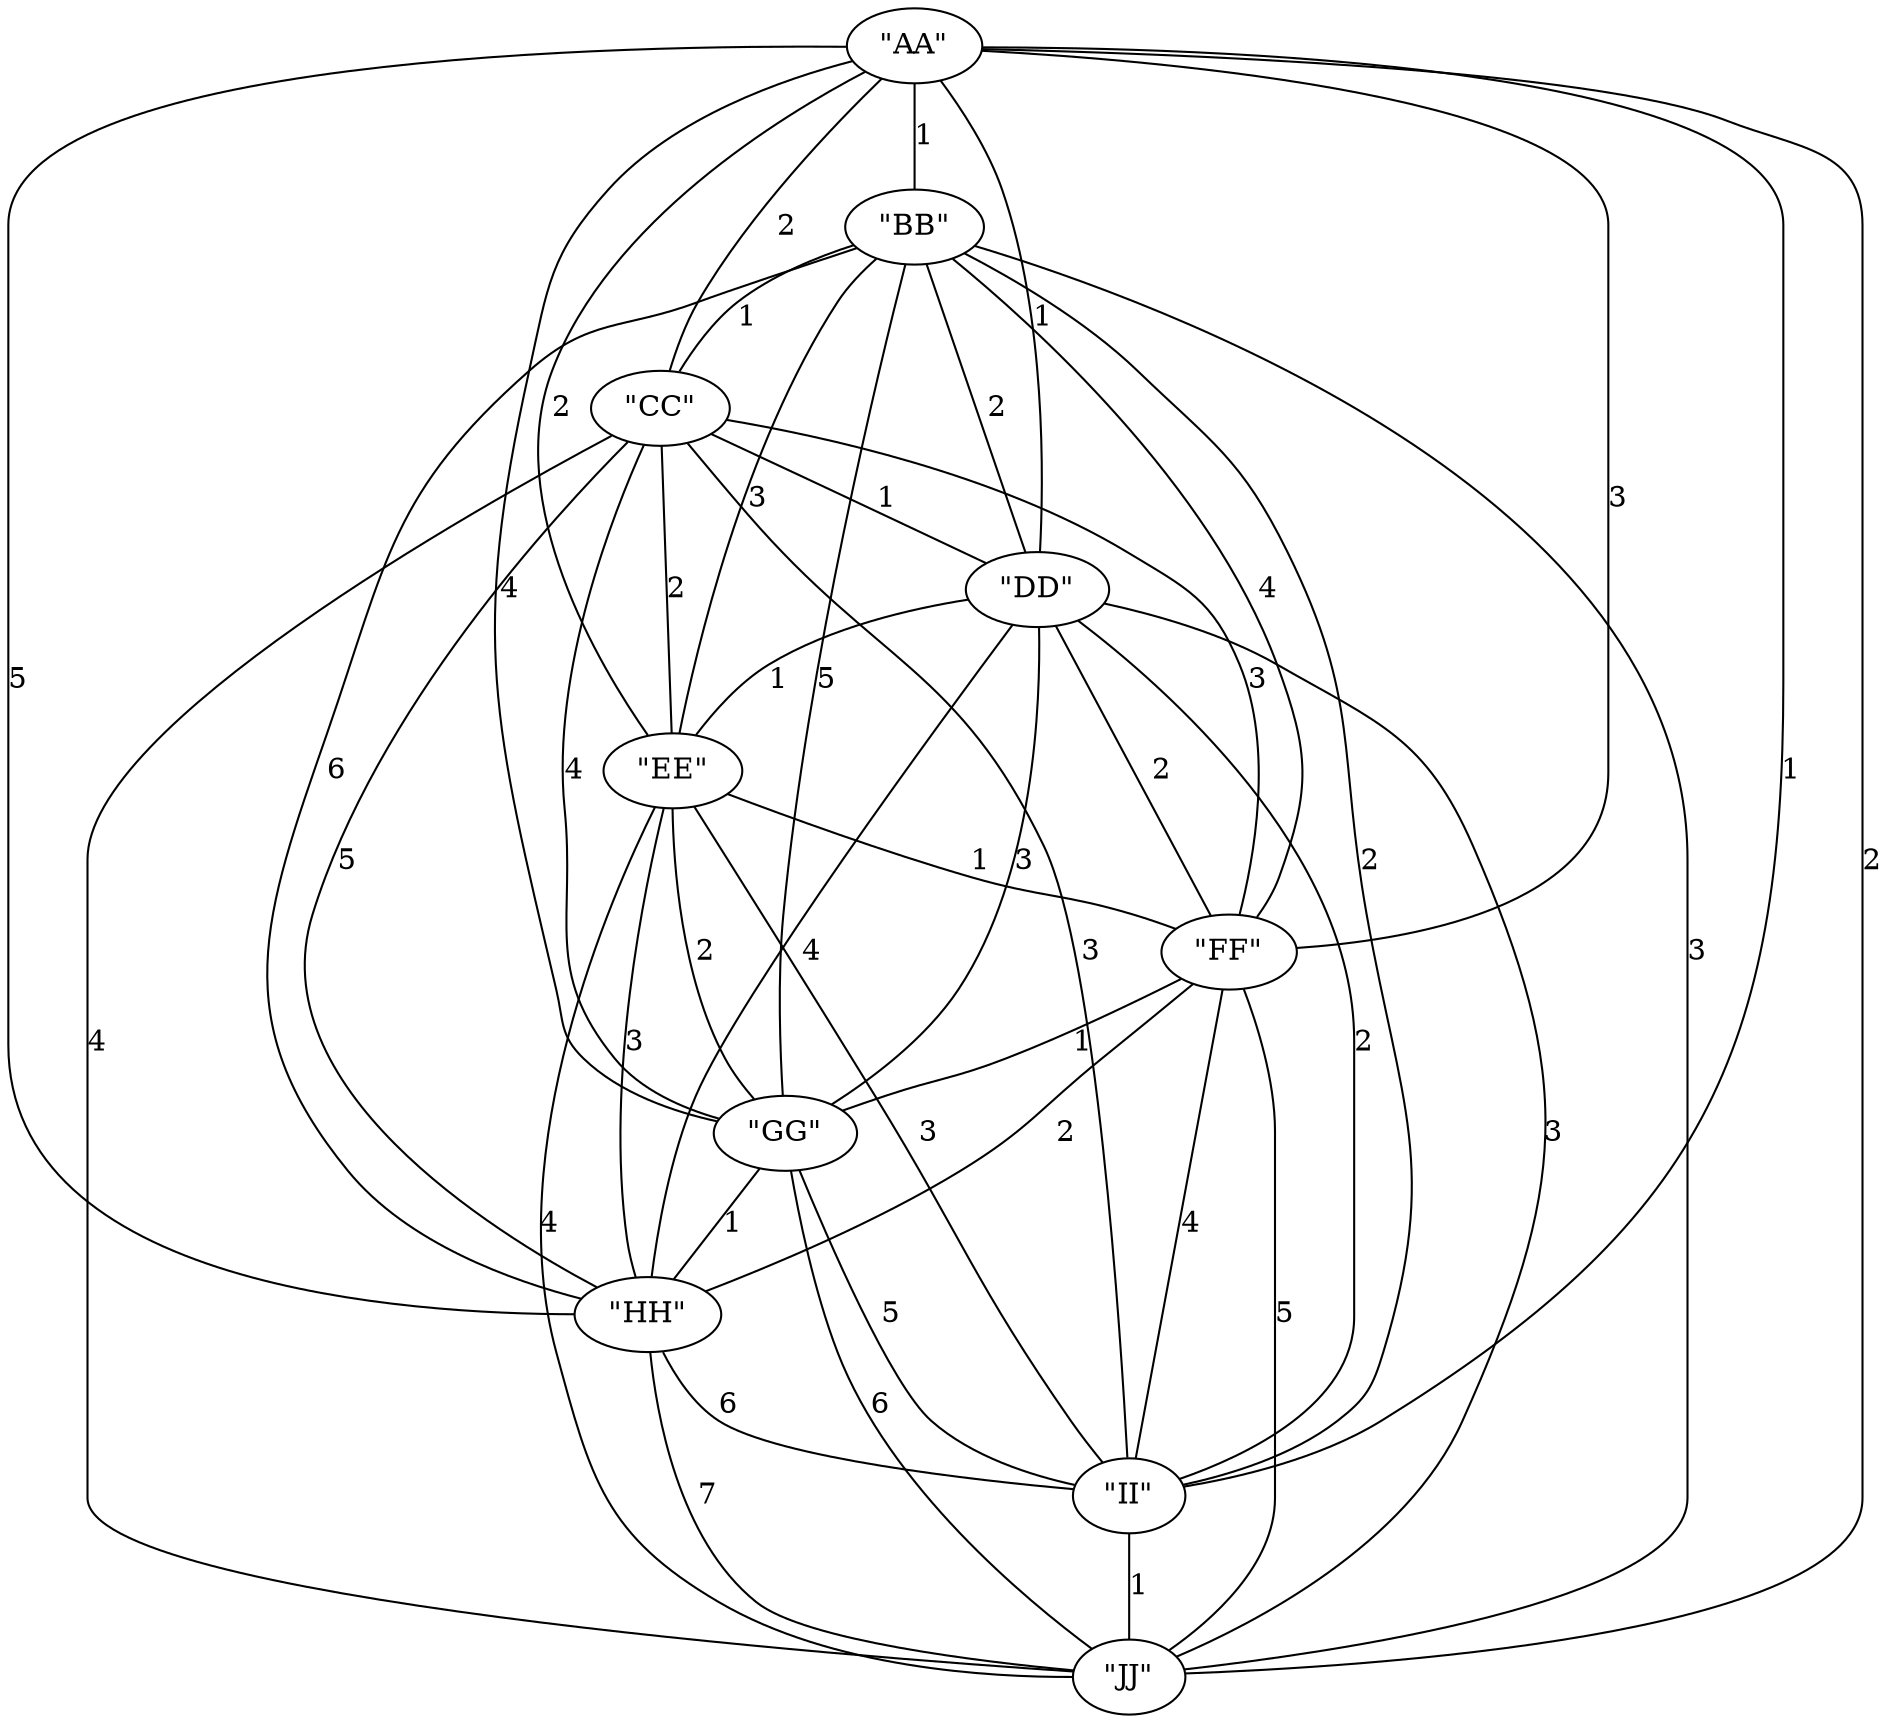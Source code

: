 graph {
    0 [ label = "\"BB\"" ]
    1 [ label = "\"CC\"" ]
    2 [ label = "\"DD\"" ]
    3 [ label = "\"EE\"" ]
    4 [ label = "\"HH\"" ]
    5 [ label = "\"JJ\"" ]
    6 [ label = "\"AA\"" ]
    7 [ label = "\"FF\"" ]
    8 [ label = "\"GG\"" ]
    9 [ label = "\"II\"" ]
    6 -- 0 [ label = "1" ]
    6 -- 1 [ label = "2" ]
    6 -- 2 [ label = "1" ]
    6 -- 3 [ label = "2" ]
    6 -- 7 [ label = "3" ]
    6 -- 8 [ label = "4" ]
    6 -- 4 [ label = "5" ]
    6 -- 9 [ label = "1" ]
    6 -- 5 [ label = "2" ]
    0 -- 1 [ label = "1" ]
    0 -- 2 [ label = "2" ]
    0 -- 3 [ label = "3" ]
    0 -- 7 [ label = "4" ]
    0 -- 8 [ label = "5" ]
    0 -- 4 [ label = "6" ]
    0 -- 9 [ label = "2" ]
    0 -- 5 [ label = "3" ]
    1 -- 2 [ label = "1" ]
    1 -- 3 [ label = "2" ]
    1 -- 7 [ label = "3" ]
    1 -- 8 [ label = "4" ]
    1 -- 4 [ label = "5" ]
    1 -- 9 [ label = "3" ]
    1 -- 5 [ label = "4" ]
    2 -- 3 [ label = "1" ]
    2 -- 7 [ label = "2" ]
    2 -- 8 [ label = "3" ]
    2 -- 4 [ label = "4" ]
    2 -- 9 [ label = "2" ]
    2 -- 5 [ label = "3" ]
    3 -- 7 [ label = "1" ]
    3 -- 8 [ label = "2" ]
    3 -- 4 [ label = "3" ]
    3 -- 9 [ label = "3" ]
    3 -- 5 [ label = "4" ]
    7 -- 8 [ label = "1" ]
    7 -- 4 [ label = "2" ]
    7 -- 9 [ label = "4" ]
    7 -- 5 [ label = "5" ]
    8 -- 4 [ label = "1" ]
    8 -- 9 [ label = "5" ]
    8 -- 5 [ label = "6" ]
    4 -- 9 [ label = "6" ]
    4 -- 5 [ label = "7" ]
    9 -- 5 [ label = "1" ]
}
